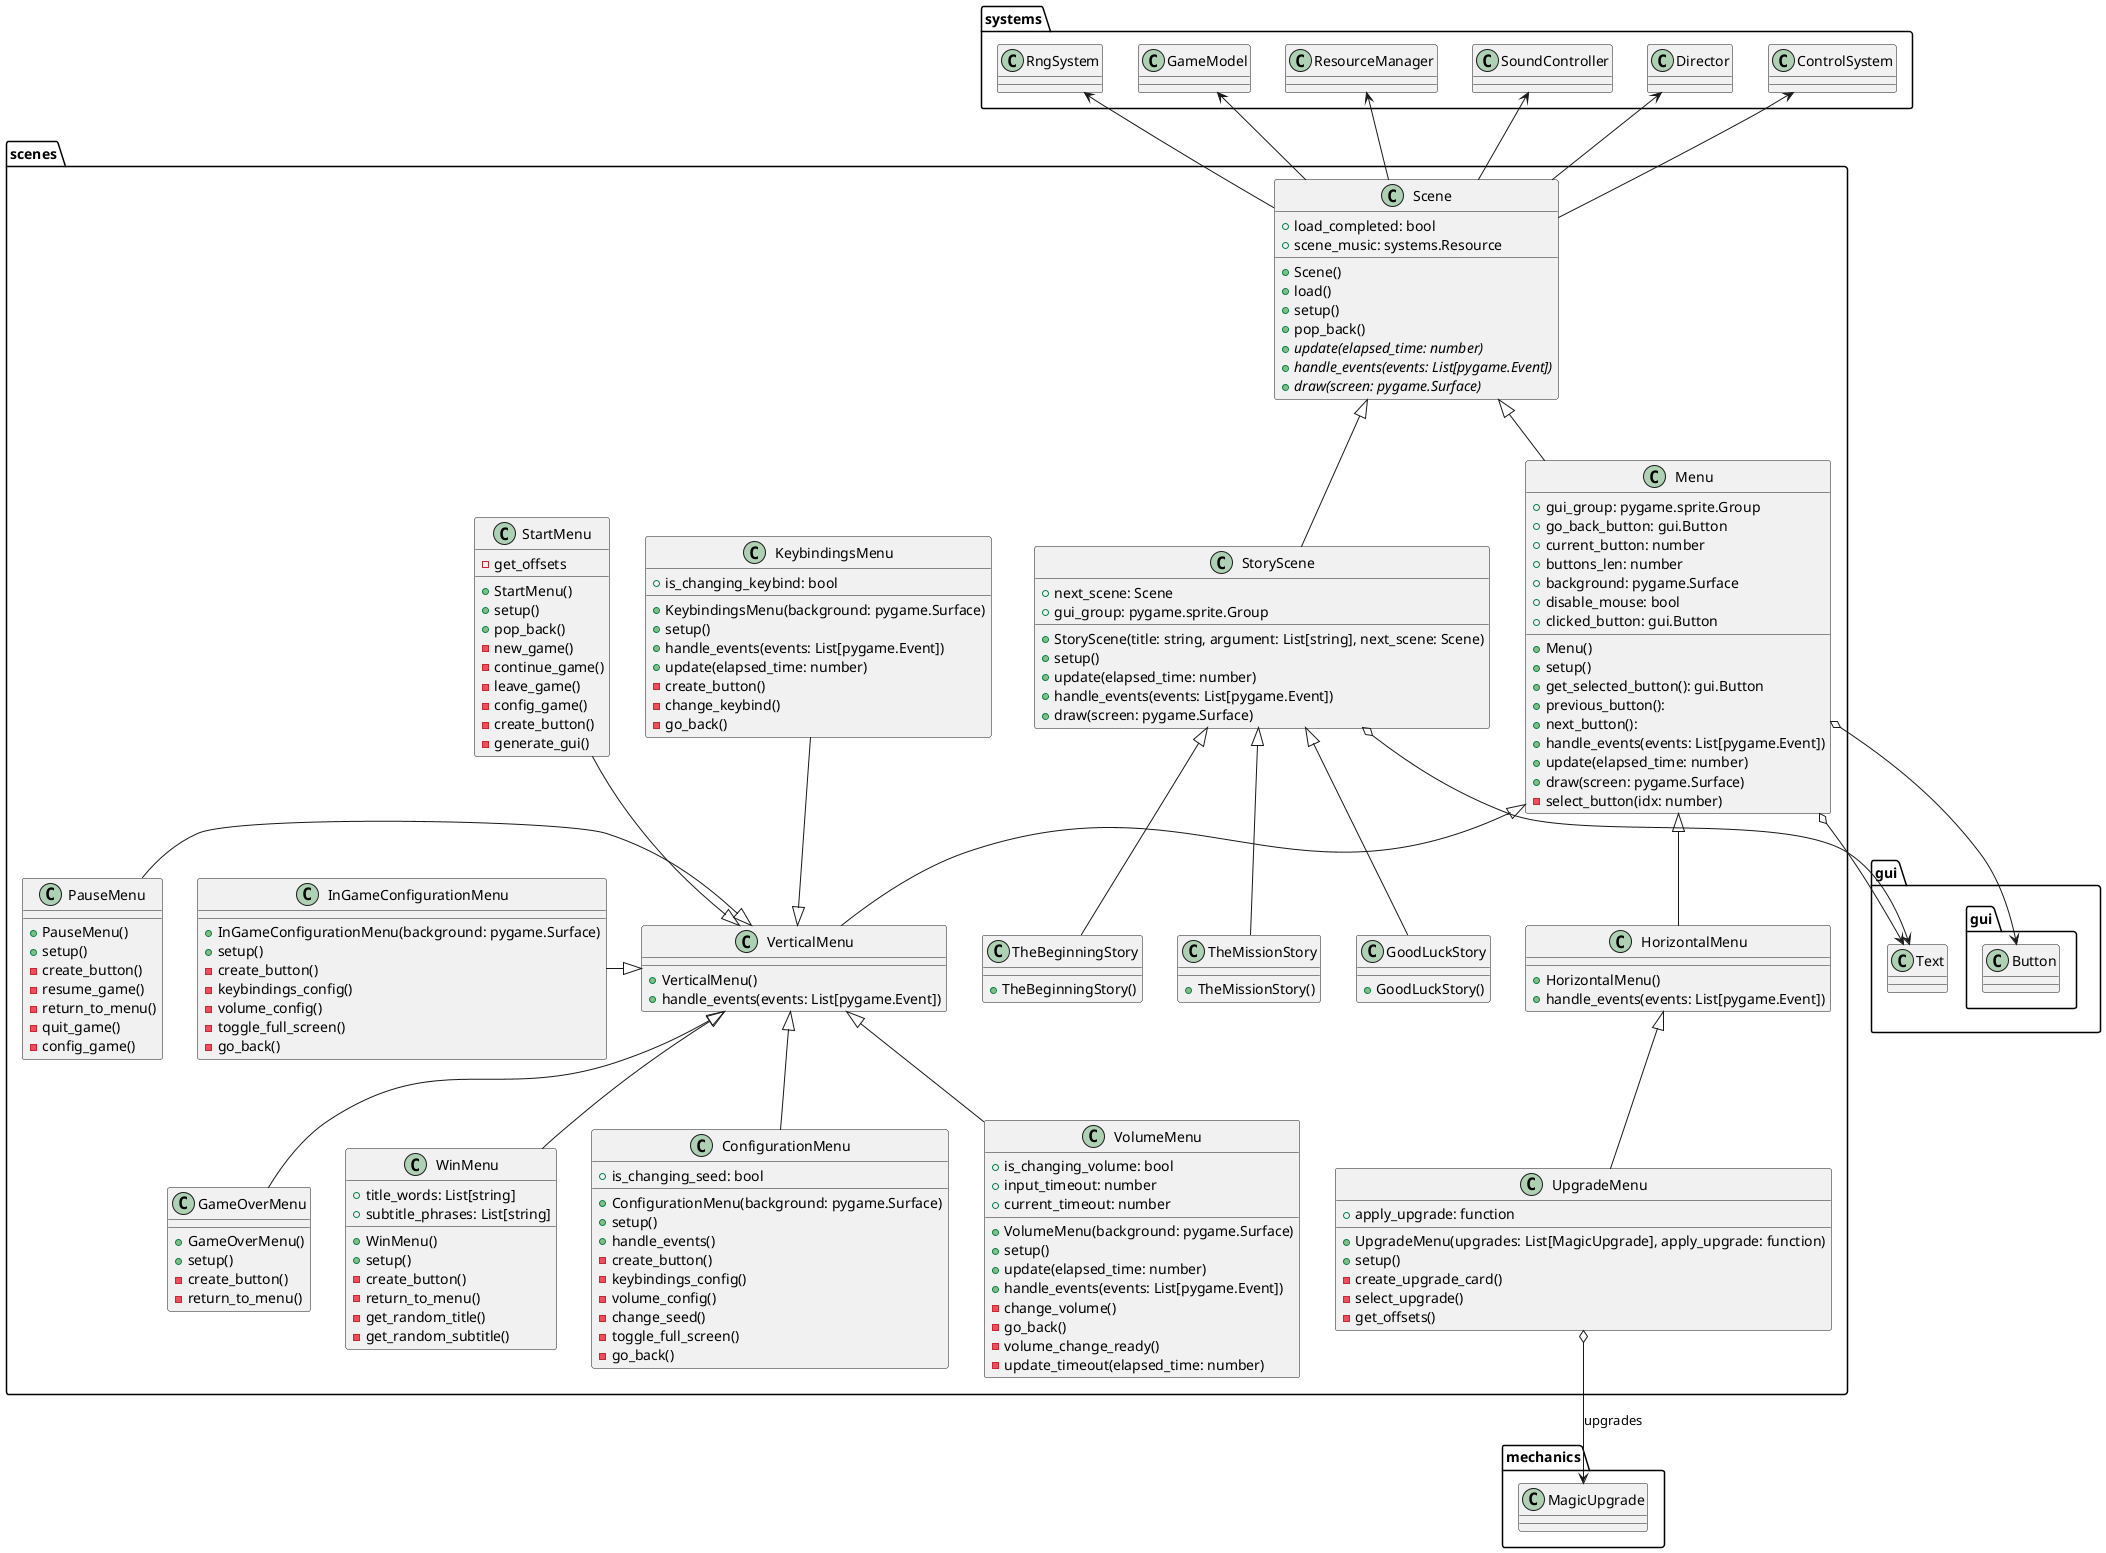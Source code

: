 @startuml menus

class scenes.Scene {
	+ load_completed: bool
	+ scene_music: systems.Resource

	+ Scene()
	+ load()
	+ setup()
	+ pop_back()
	{abstract} + update(elapsed_time: number)
	{abstract} + handle_events(events: List[pygame.Event])
	{abstract} + draw(screen: pygame.Surface)
}

class scenes.Menu extends scenes.Scene {
	+ gui_group: pygame.sprite.Group
	+ go_back_button: gui.Button
	+ current_button: number
	+ buttons_len: number
	+ background: pygame.Surface
	+ disable_mouse: bool
	+ clicked_button: gui.Button

	+ Menu()
	+ setup()
	+ get_selected_button(): gui.Button
	+ previous_button():
	+ next_button():
	+ handle_events(events: List[pygame.Event])
	+ update(elapsed_time: number)
	+ draw(screen: pygame.Surface)
	- select_button(idx: number)
}

class scenes.VerticalMenu extends scenes.Menu {
	+ VerticalMenu()
	+ handle_events(events: List[pygame.Event])
}

class scenes.HorizontalMenu extends scenes.Menu {
	+ HorizontalMenu()
	+ handle_events(events: List[pygame.Event])
}

class scenes.StartMenu {
	+ StartMenu()
	+ setup()
	+ pop_back()
	- new_game()
	- continue_game()
	- leave_game()
	- config_game()
	- create_button()
	- get_offsets
	- generate_gui()
}

class scenes.ConfigurationMenu {
	+ is_changing_seed: bool

	+ ConfigurationMenu(background: pygame.Surface)
	+ setup()
	+ handle_events()
	- create_button()
	- keybindings_config()
	- volume_config()
	- change_seed()
	- toggle_full_screen()
	- go_back()
}

class scenes.VolumeMenu {
	+ is_changing_volume: bool
	+ input_timeout: number
	+ current_timeout: number

	+ VolumeMenu(background: pygame.Surface)
	+ setup()
	+ update(elapsed_time: number)
	+ handle_events(events: List[pygame.Event])
	- change_volume()
	- go_back()
	- volume_change_ready()
	- update_timeout(elapsed_time: number)
}

class scenes.KeybindingsMenu {
	+ is_changing_keybind: bool

	+ KeybindingsMenu(background: pygame.Surface)
	+ setup()
	+ handle_events(events: List[pygame.Event])
	+ update(elapsed_time: number)
	- create_button()
	- change_keybind()
	- go_back()
}

class scenes.PauseMenu {
	+ PauseMenu()
	+ setup()
	- create_button()
	- resume_game()
	- return_to_menu()
	- quit_game()
	- config_game()
}

class scenes.InGameConfigurationMenu {
	+ InGameConfigurationMenu(background: pygame.Surface)
	+ setup()
	- create_button()
	- keybindings_config()
	- volume_config()
	- toggle_full_screen()
	- go_back()
}

class scenes.GameOverMenu {
	+ GameOverMenu()
	+ setup()
	- create_button()
	- return_to_menu()
}

class scenes.WinMenu {
	+ title_words: List[string]
	+ subtitle_phrases: List[string]
	
	+ WinMenu()
	+ setup()
	- create_button()
	- return_to_menu()
	- get_random_title()
	- get_random_subtitle()
}

class scenes.UpgradeMenu extends scenes.HorizontalMenu {
	+ apply_upgrade: function

	+ UpgradeMenu(upgrades: List[MagicUpgrade], apply_upgrade: function)
	+ setup()
	- create_upgrade_card()
	- select_upgrade()
	- get_offsets()
}

class scenes.StoryScene extends scenes.Scene {
	+ next_scene: Scene
	+ gui_group: pygame.sprite.Group

	+ StoryScene(title: string, argument: List[string], next_scene: Scene)
	+ setup()
	+ update(elapsed_time: number)
	+ handle_events(events: List[pygame.Event])
	+ draw(screen: pygame.Surface)
}

class scenes.TheBeginningStory extends scenes.StoryScene {
	+ TheBeginningStory()
}

class scenes.TheMissionStory extends scenes.StoryScene {
	+ TheMissionStory()
}

class scenes.GoodLuckStory extends scenes.StoryScene {
	+ GoodLuckStory()
}

scenes.KeybindingsMenu -down-|> scenes.VerticalMenu
scenes.StartMenu -down-|> scenes.VerticalMenu
scenes.ConfigurationMenu -up-|> scenes.VerticalMenu
scenes.VolumeMenu -up-|> scenes.VerticalMenu
scenes.PauseMenu -right-|> scenes.VerticalMenu
scenes.InGameConfigurationMenu -right-|> scenes.VerticalMenu
scenes.GameOverMenu -up-|> scenes.VerticalMenu
scenes.WinMenu -up-|> scenes.VerticalMenu

scenes.Scene -up-> systems.ControlSystem
scenes.Scene -up-> systems.Director
scenes.Scene -up-> systems.SoundController
scenes.Scene -up-> systems.ResourceManager
scenes.Scene -up-> systems.GameModel
scenes.Scene -up-> systems.RngSystem

scenes.Menu o--> gui.gui.Button
scenes.StoryScene o--> gui.Text
scenes.Menu o--> gui.Text

scenes.UpgradeMenu o--> mechanics.MagicUpgrade : upgrades

@enduml
